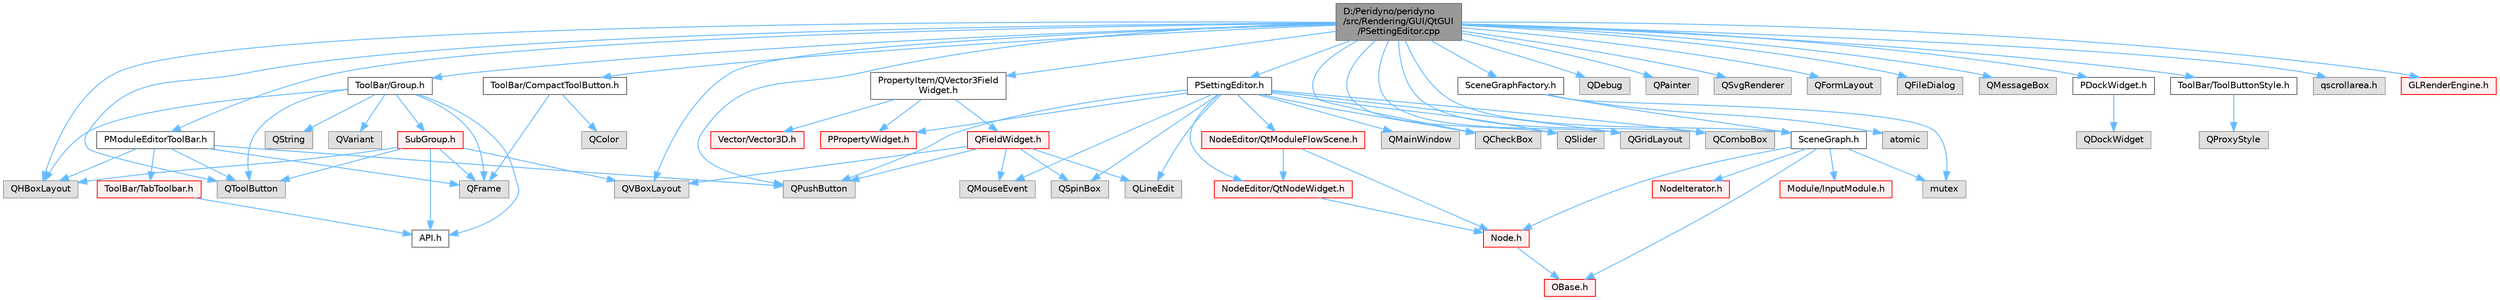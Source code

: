 digraph "D:/Peridyno/peridyno/src/Rendering/GUI/QtGUI/PSettingEditor.cpp"
{
 // LATEX_PDF_SIZE
  bgcolor="transparent";
  edge [fontname=Helvetica,fontsize=10,labelfontname=Helvetica,labelfontsize=10];
  node [fontname=Helvetica,fontsize=10,shape=box,height=0.2,width=0.4];
  Node1 [id="Node000001",label="D:/Peridyno/peridyno\l/src/Rendering/GUI/QtGUI\l/PSettingEditor.cpp",height=0.2,width=0.4,color="gray40", fillcolor="grey60", style="filled", fontcolor="black",tooltip=" "];
  Node1 -> Node2 [id="edge1_Node000001_Node000002",color="steelblue1",style="solid",tooltip=" "];
  Node2 [id="Node000002",label="PSettingEditor.h",height=0.2,width=0.4,color="grey40", fillcolor="white", style="filled",URL="$_p_setting_editor_8h.html",tooltip=" "];
  Node2 -> Node3 [id="edge2_Node000002_Node000003",color="steelblue1",style="solid",tooltip=" "];
  Node3 [id="Node000003",label="QMainWindow",height=0.2,width=0.4,color="grey60", fillcolor="#E0E0E0", style="filled",tooltip=" "];
  Node2 -> Node4 [id="edge3_Node000002_Node000004",color="steelblue1",style="solid",tooltip=" "];
  Node4 [id="Node000004",label="QMouseEvent",height=0.2,width=0.4,color="grey60", fillcolor="#E0E0E0", style="filled",tooltip=" "];
  Node2 -> Node5 [id="edge4_Node000002_Node000005",color="steelblue1",style="solid",tooltip=" "];
  Node5 [id="Node000005",label="QCheckBox",height=0.2,width=0.4,color="grey60", fillcolor="#E0E0E0", style="filled",tooltip=" "];
  Node2 -> Node6 [id="edge5_Node000002_Node000006",color="steelblue1",style="solid",tooltip=" "];
  Node6 [id="Node000006",label="QSlider",height=0.2,width=0.4,color="grey60", fillcolor="#E0E0E0", style="filled",tooltip=" "];
  Node2 -> Node7 [id="edge6_Node000002_Node000007",color="steelblue1",style="solid",tooltip=" "];
  Node7 [id="Node000007",label="QPushButton",height=0.2,width=0.4,color="grey60", fillcolor="#E0E0E0", style="filled",tooltip=" "];
  Node2 -> Node8 [id="edge7_Node000002_Node000008",color="steelblue1",style="solid",tooltip=" "];
  Node8 [id="Node000008",label="QGridLayout",height=0.2,width=0.4,color="grey60", fillcolor="#E0E0E0", style="filled",tooltip=" "];
  Node2 -> Node9 [id="edge8_Node000002_Node000009",color="steelblue1",style="solid",tooltip=" "];
  Node9 [id="Node000009",label="QComboBox",height=0.2,width=0.4,color="grey60", fillcolor="#E0E0E0", style="filled",tooltip=" "];
  Node2 -> Node10 [id="edge9_Node000002_Node000010",color="steelblue1",style="solid",tooltip=" "];
  Node10 [id="Node000010",label="QSpinBox",height=0.2,width=0.4,color="grey60", fillcolor="#E0E0E0", style="filled",tooltip=" "];
  Node2 -> Node11 [id="edge10_Node000002_Node000011",color="steelblue1",style="solid",tooltip=" "];
  Node11 [id="Node000011",label="QLineEdit",height=0.2,width=0.4,color="grey60", fillcolor="#E0E0E0", style="filled",tooltip=" "];
  Node2 -> Node12 [id="edge11_Node000002_Node000012",color="steelblue1",style="solid",tooltip=" "];
  Node12 [id="Node000012",label="NodeEditor/QtNodeWidget.h",height=0.2,width=0.4,color="red", fillcolor="#FFF0F0", style="filled",URL="$_qt_node_widget_8h.html",tooltip=" "];
  Node12 -> Node17 [id="edge12_Node000012_Node000017",color="steelblue1",style="solid",tooltip=" "];
  Node17 [id="Node000017",label="Node.h",height=0.2,width=0.4,color="red", fillcolor="#FFF0F0", style="filled",URL="$_node_8h.html",tooltip=" "];
  Node17 -> Node18 [id="edge13_Node000017_Node000018",color="steelblue1",style="solid",tooltip=" "];
  Node18 [id="Node000018",label="OBase.h",height=0.2,width=0.4,color="red", fillcolor="#FFF0F0", style="filled",URL="$_o_base_8h.html",tooltip=" "];
  Node2 -> Node112 [id="edge14_Node000002_Node000112",color="steelblue1",style="solid",tooltip=" "];
  Node112 [id="Node000112",label="NodeEditor/QtModuleFlowScene.h",height=0.2,width=0.4,color="red", fillcolor="#FFF0F0", style="filled",URL="$_qt_module_flow_scene_8h.html",tooltip=" "];
  Node112 -> Node17 [id="edge15_Node000112_Node000017",color="steelblue1",style="solid",tooltip=" "];
  Node112 -> Node12 [id="edge16_Node000112_Node000012",color="steelblue1",style="solid",tooltip=" "];
  Node2 -> Node114 [id="edge17_Node000002_Node000114",color="steelblue1",style="solid",tooltip=" "];
  Node114 [id="Node000114",label="PPropertyWidget.h",height=0.2,width=0.4,color="red", fillcolor="#FFF0F0", style="filled",URL="$_p_property_widget_8h.html",tooltip=" "];
  Node1 -> Node116 [id="edge18_Node000001_Node000116",color="steelblue1",style="solid",tooltip=" "];
  Node116 [id="Node000116",label="QHBoxLayout",height=0.2,width=0.4,color="grey60", fillcolor="#E0E0E0", style="filled",tooltip=" "];
  Node1 -> Node117 [id="edge19_Node000001_Node000117",color="steelblue1",style="solid",tooltip=" "];
  Node117 [id="Node000117",label="QDebug",height=0.2,width=0.4,color="grey60", fillcolor="#E0E0E0", style="filled",tooltip=" "];
  Node1 -> Node118 [id="edge20_Node000001_Node000118",color="steelblue1",style="solid",tooltip=" "];
  Node118 [id="Node000118",label="QVBoxLayout",height=0.2,width=0.4,color="grey60", fillcolor="#E0E0E0", style="filled",tooltip=" "];
  Node1 -> Node119 [id="edge21_Node000001_Node000119",color="steelblue1",style="solid",tooltip=" "];
  Node119 [id="Node000119",label="QPainter",height=0.2,width=0.4,color="grey60", fillcolor="#E0E0E0", style="filled",tooltip=" "];
  Node1 -> Node7 [id="edge22_Node000001_Node000007",color="steelblue1",style="solid",tooltip=" "];
  Node1 -> Node120 [id="edge23_Node000001_Node000120",color="steelblue1",style="solid",tooltip=" "];
  Node120 [id="Node000120",label="QToolButton",height=0.2,width=0.4,color="grey60", fillcolor="#E0E0E0", style="filled",tooltip=" "];
  Node1 -> Node121 [id="edge24_Node000001_Node000121",color="steelblue1",style="solid",tooltip=" "];
  Node121 [id="Node000121",label="QSvgRenderer",height=0.2,width=0.4,color="grey60", fillcolor="#E0E0E0", style="filled",tooltip=" "];
  Node1 -> Node8 [id="edge25_Node000001_Node000008",color="steelblue1",style="solid",tooltip=" "];
  Node1 -> Node122 [id="edge26_Node000001_Node000122",color="steelblue1",style="solid",tooltip=" "];
  Node122 [id="Node000122",label="QFormLayout",height=0.2,width=0.4,color="grey60", fillcolor="#E0E0E0", style="filled",tooltip=" "];
  Node1 -> Node9 [id="edge27_Node000001_Node000009",color="steelblue1",style="solid",tooltip=" "];
  Node1 -> Node5 [id="edge28_Node000001_Node000005",color="steelblue1",style="solid",tooltip=" "];
  Node1 -> Node123 [id="edge29_Node000001_Node000123",color="steelblue1",style="solid",tooltip=" "];
  Node123 [id="Node000123",label="QFileDialog",height=0.2,width=0.4,color="grey60", fillcolor="#E0E0E0", style="filled",tooltip=" "];
  Node1 -> Node124 [id="edge30_Node000001_Node000124",color="steelblue1",style="solid",tooltip=" "];
  Node124 [id="Node000124",label="QMessageBox",height=0.2,width=0.4,color="grey60", fillcolor="#E0E0E0", style="filled",tooltip=" "];
  Node1 -> Node6 [id="edge31_Node000001_Node000006",color="steelblue1",style="solid",tooltip=" "];
  Node1 -> Node125 [id="edge32_Node000001_Node000125",color="steelblue1",style="solid",tooltip=" "];
  Node125 [id="Node000125",label="PDockWidget.h",height=0.2,width=0.4,color="grey40", fillcolor="white", style="filled",URL="$_p_dock_widget_8h.html",tooltip=" "];
  Node125 -> Node126 [id="edge33_Node000125_Node000126",color="steelblue1",style="solid",tooltip=" "];
  Node126 [id="Node000126",label="QDockWidget",height=0.2,width=0.4,color="grey60", fillcolor="#E0E0E0", style="filled",tooltip=" "];
  Node1 -> Node127 [id="edge34_Node000001_Node000127",color="steelblue1",style="solid",tooltip=" "];
  Node127 [id="Node000127",label="PModuleEditorToolBar.h",height=0.2,width=0.4,color="grey40", fillcolor="white", style="filled",URL="$_p_module_editor_tool_bar_8h.html",tooltip=" "];
  Node127 -> Node128 [id="edge35_Node000127_Node000128",color="steelblue1",style="solid",tooltip=" "];
  Node128 [id="Node000128",label="ToolBar/TabToolbar.h",height=0.2,width=0.4,color="red", fillcolor="#FFF0F0", style="filled",URL="$_tab_toolbar_8h.html",tooltip=" "];
  Node128 -> Node133 [id="edge36_Node000128_Node000133",color="steelblue1",style="solid",tooltip=" "];
  Node133 [id="Node000133",label="API.h",height=0.2,width=0.4,color="grey40", fillcolor="white", style="filled",URL="$_a_p_i_8h.html",tooltip=" "];
  Node127 -> Node120 [id="edge37_Node000127_Node000120",color="steelblue1",style="solid",tooltip=" "];
  Node127 -> Node7 [id="edge38_Node000127_Node000007",color="steelblue1",style="solid",tooltip=" "];
  Node127 -> Node116 [id="edge39_Node000127_Node000116",color="steelblue1",style="solid",tooltip=" "];
  Node127 -> Node134 [id="edge40_Node000127_Node000134",color="steelblue1",style="solid",tooltip=" "];
  Node134 [id="Node000134",label="QFrame",height=0.2,width=0.4,color="grey60", fillcolor="#E0E0E0", style="filled",tooltip=" "];
  Node1 -> Node135 [id="edge41_Node000001_Node000135",color="steelblue1",style="solid",tooltip=" "];
  Node135 [id="Node000135",label="ToolBar/Group.h",height=0.2,width=0.4,color="grey40", fillcolor="white", style="filled",URL="$_rendering_2_g_u_i_2_qt_g_u_i_2_tool_bar_2_group_8h.html",tooltip=" "];
  Node135 -> Node134 [id="edge42_Node000135_Node000134",color="steelblue1",style="solid",tooltip=" "];
  Node135 -> Node136 [id="edge43_Node000135_Node000136",color="steelblue1",style="solid",tooltip=" "];
  Node136 [id="Node000136",label="QString",height=0.2,width=0.4,color="grey60", fillcolor="#E0E0E0", style="filled",tooltip=" "];
  Node135 -> Node120 [id="edge44_Node000135_Node000120",color="steelblue1",style="solid",tooltip=" "];
  Node135 -> Node116 [id="edge45_Node000135_Node000116",color="steelblue1",style="solid",tooltip=" "];
  Node135 -> Node137 [id="edge46_Node000135_Node000137",color="steelblue1",style="solid",tooltip=" "];
  Node137 [id="Node000137",label="QVariant",height=0.2,width=0.4,color="grey60", fillcolor="#E0E0E0", style="filled",tooltip=" "];
  Node135 -> Node133 [id="edge47_Node000135_Node000133",color="steelblue1",style="solid",tooltip=" "];
  Node135 -> Node138 [id="edge48_Node000135_Node000138",color="steelblue1",style="solid",tooltip=" "];
  Node138 [id="Node000138",label="SubGroup.h",height=0.2,width=0.4,color="red", fillcolor="#FFF0F0", style="filled",URL="$_sub_group_8h.html",tooltip=" "];
  Node138 -> Node134 [id="edge49_Node000138_Node000134",color="steelblue1",style="solid",tooltip=" "];
  Node138 -> Node120 [id="edge50_Node000138_Node000120",color="steelblue1",style="solid",tooltip=" "];
  Node138 -> Node118 [id="edge51_Node000138_Node000118",color="steelblue1",style="solid",tooltip=" "];
  Node138 -> Node116 [id="edge52_Node000138_Node000116",color="steelblue1",style="solid",tooltip=" "];
  Node138 -> Node133 [id="edge53_Node000138_Node000133",color="steelblue1",style="solid",tooltip=" "];
  Node1 -> Node143 [id="edge54_Node000001_Node000143",color="steelblue1",style="solid",tooltip=" "];
  Node143 [id="Node000143",label="ToolBar/ToolButtonStyle.h",height=0.2,width=0.4,color="grey40", fillcolor="white", style="filled",URL="$_tool_button_style_8h.html",tooltip=" "];
  Node143 -> Node144 [id="edge55_Node000143_Node000144",color="steelblue1",style="solid",tooltip=" "];
  Node144 [id="Node000144",label="QProxyStyle",height=0.2,width=0.4,color="grey60", fillcolor="#E0E0E0", style="filled",tooltip=" "];
  Node1 -> Node145 [id="edge56_Node000001_Node000145",color="steelblue1",style="solid",tooltip=" "];
  Node145 [id="Node000145",label="ToolBar/CompactToolButton.h",height=0.2,width=0.4,color="grey40", fillcolor="white", style="filled",URL="$_compact_tool_button_8h.html",tooltip=" "];
  Node145 -> Node134 [id="edge57_Node000145_Node000134",color="steelblue1",style="solid",tooltip=" "];
  Node145 -> Node146 [id="edge58_Node000145_Node000146",color="steelblue1",style="solid",tooltip=" "];
  Node146 [id="Node000146",label="QColor",height=0.2,width=0.4,color="grey60", fillcolor="#E0E0E0", style="filled",tooltip=" "];
  Node1 -> Node147 [id="edge59_Node000001_Node000147",color="steelblue1",style="solid",tooltip=" "];
  Node147 [id="Node000147",label="qscrollarea.h",height=0.2,width=0.4,color="grey60", fillcolor="#E0E0E0", style="filled",tooltip=" "];
  Node1 -> Node148 [id="edge60_Node000001_Node000148",color="steelblue1",style="solid",tooltip=" "];
  Node148 [id="Node000148",label="PropertyItem/QVector3Field\lWidget.h",height=0.2,width=0.4,color="grey40", fillcolor="white", style="filled",URL="$_q_vector3_field_widget_8h.html",tooltip=" "];
  Node148 -> Node149 [id="edge61_Node000148_Node000149",color="steelblue1",style="solid",tooltip=" "];
  Node149 [id="Node000149",label="QFieldWidget.h",height=0.2,width=0.4,color="red", fillcolor="#FFF0F0", style="filled",URL="$_q_field_widget_8h.html",tooltip=" "];
  Node149 -> Node7 [id="edge62_Node000149_Node000007",color="steelblue1",style="solid",tooltip=" "];
  Node149 -> Node10 [id="edge63_Node000149_Node000010",color="steelblue1",style="solid",tooltip=" "];
  Node149 -> Node11 [id="edge64_Node000149_Node000011",color="steelblue1",style="solid",tooltip=" "];
  Node149 -> Node4 [id="edge65_Node000149_Node000004",color="steelblue1",style="solid",tooltip=" "];
  Node149 -> Node118 [id="edge66_Node000149_Node000118",color="steelblue1",style="solid",tooltip=" "];
  Node148 -> Node114 [id="edge67_Node000148_Node000114",color="steelblue1",style="solid",tooltip=" "];
  Node148 -> Node53 [id="edge68_Node000148_Node000053",color="steelblue1",style="solid",tooltip=" "];
  Node53 [id="Node000053",label="Vector/Vector3D.h",height=0.2,width=0.4,color="red", fillcolor="#FFF0F0", style="filled",URL="$_vector3_d_8h.html",tooltip=" "];
  Node1 -> Node158 [id="edge69_Node000001_Node000158",color="steelblue1",style="solid",tooltip=" "];
  Node158 [id="Node000158",label="SceneGraphFactory.h",height=0.2,width=0.4,color="grey40", fillcolor="white", style="filled",URL="$_scene_graph_factory_8h.html",tooltip=" "];
  Node158 -> Node28 [id="edge70_Node000158_Node000028",color="steelblue1",style="solid",tooltip=" "];
  Node28 [id="Node000028",label="atomic",height=0.2,width=0.4,color="grey60", fillcolor="#E0E0E0", style="filled",tooltip=" "];
  Node158 -> Node88 [id="edge71_Node000158_Node000088",color="steelblue1",style="solid",tooltip=" "];
  Node88 [id="Node000088",label="mutex",height=0.2,width=0.4,color="grey60", fillcolor="#E0E0E0", style="filled",tooltip=" "];
  Node158 -> Node159 [id="edge72_Node000158_Node000159",color="steelblue1",style="solid",tooltip=" "];
  Node159 [id="Node000159",label="SceneGraph.h",height=0.2,width=0.4,color="grey40", fillcolor="white", style="filled",URL="$_scene_graph_8h.html",tooltip=" "];
  Node159 -> Node18 [id="edge73_Node000159_Node000018",color="steelblue1",style="solid",tooltip=" "];
  Node159 -> Node17 [id="edge74_Node000159_Node000017",color="steelblue1",style="solid",tooltip=" "];
  Node159 -> Node160 [id="edge75_Node000159_Node000160",color="steelblue1",style="solid",tooltip=" "];
  Node160 [id="Node000160",label="NodeIterator.h",height=0.2,width=0.4,color="red", fillcolor="#FFF0F0", style="filled",URL="$_node_iterator_8h.html",tooltip=" "];
  Node159 -> Node163 [id="edge76_Node000159_Node000163",color="steelblue1",style="solid",tooltip=" "];
  Node163 [id="Node000163",label="Module/InputModule.h",height=0.2,width=0.4,color="red", fillcolor="#FFF0F0", style="filled",URL="$_input_module_8h.html",tooltip=" "];
  Node159 -> Node88 [id="edge77_Node000159_Node000088",color="steelblue1",style="solid",tooltip=" "];
  Node1 -> Node159 [id="edge78_Node000001_Node000159",color="steelblue1",style="solid",tooltip=" "];
  Node1 -> Node169 [id="edge79_Node000001_Node000169",color="steelblue1",style="solid",tooltip=" "];
  Node169 [id="Node000169",label="GLRenderEngine.h",height=0.2,width=0.4,color="red", fillcolor="#FFF0F0", style="filled",URL="$_g_l_render_engine_8h.html",tooltip=" "];
}
